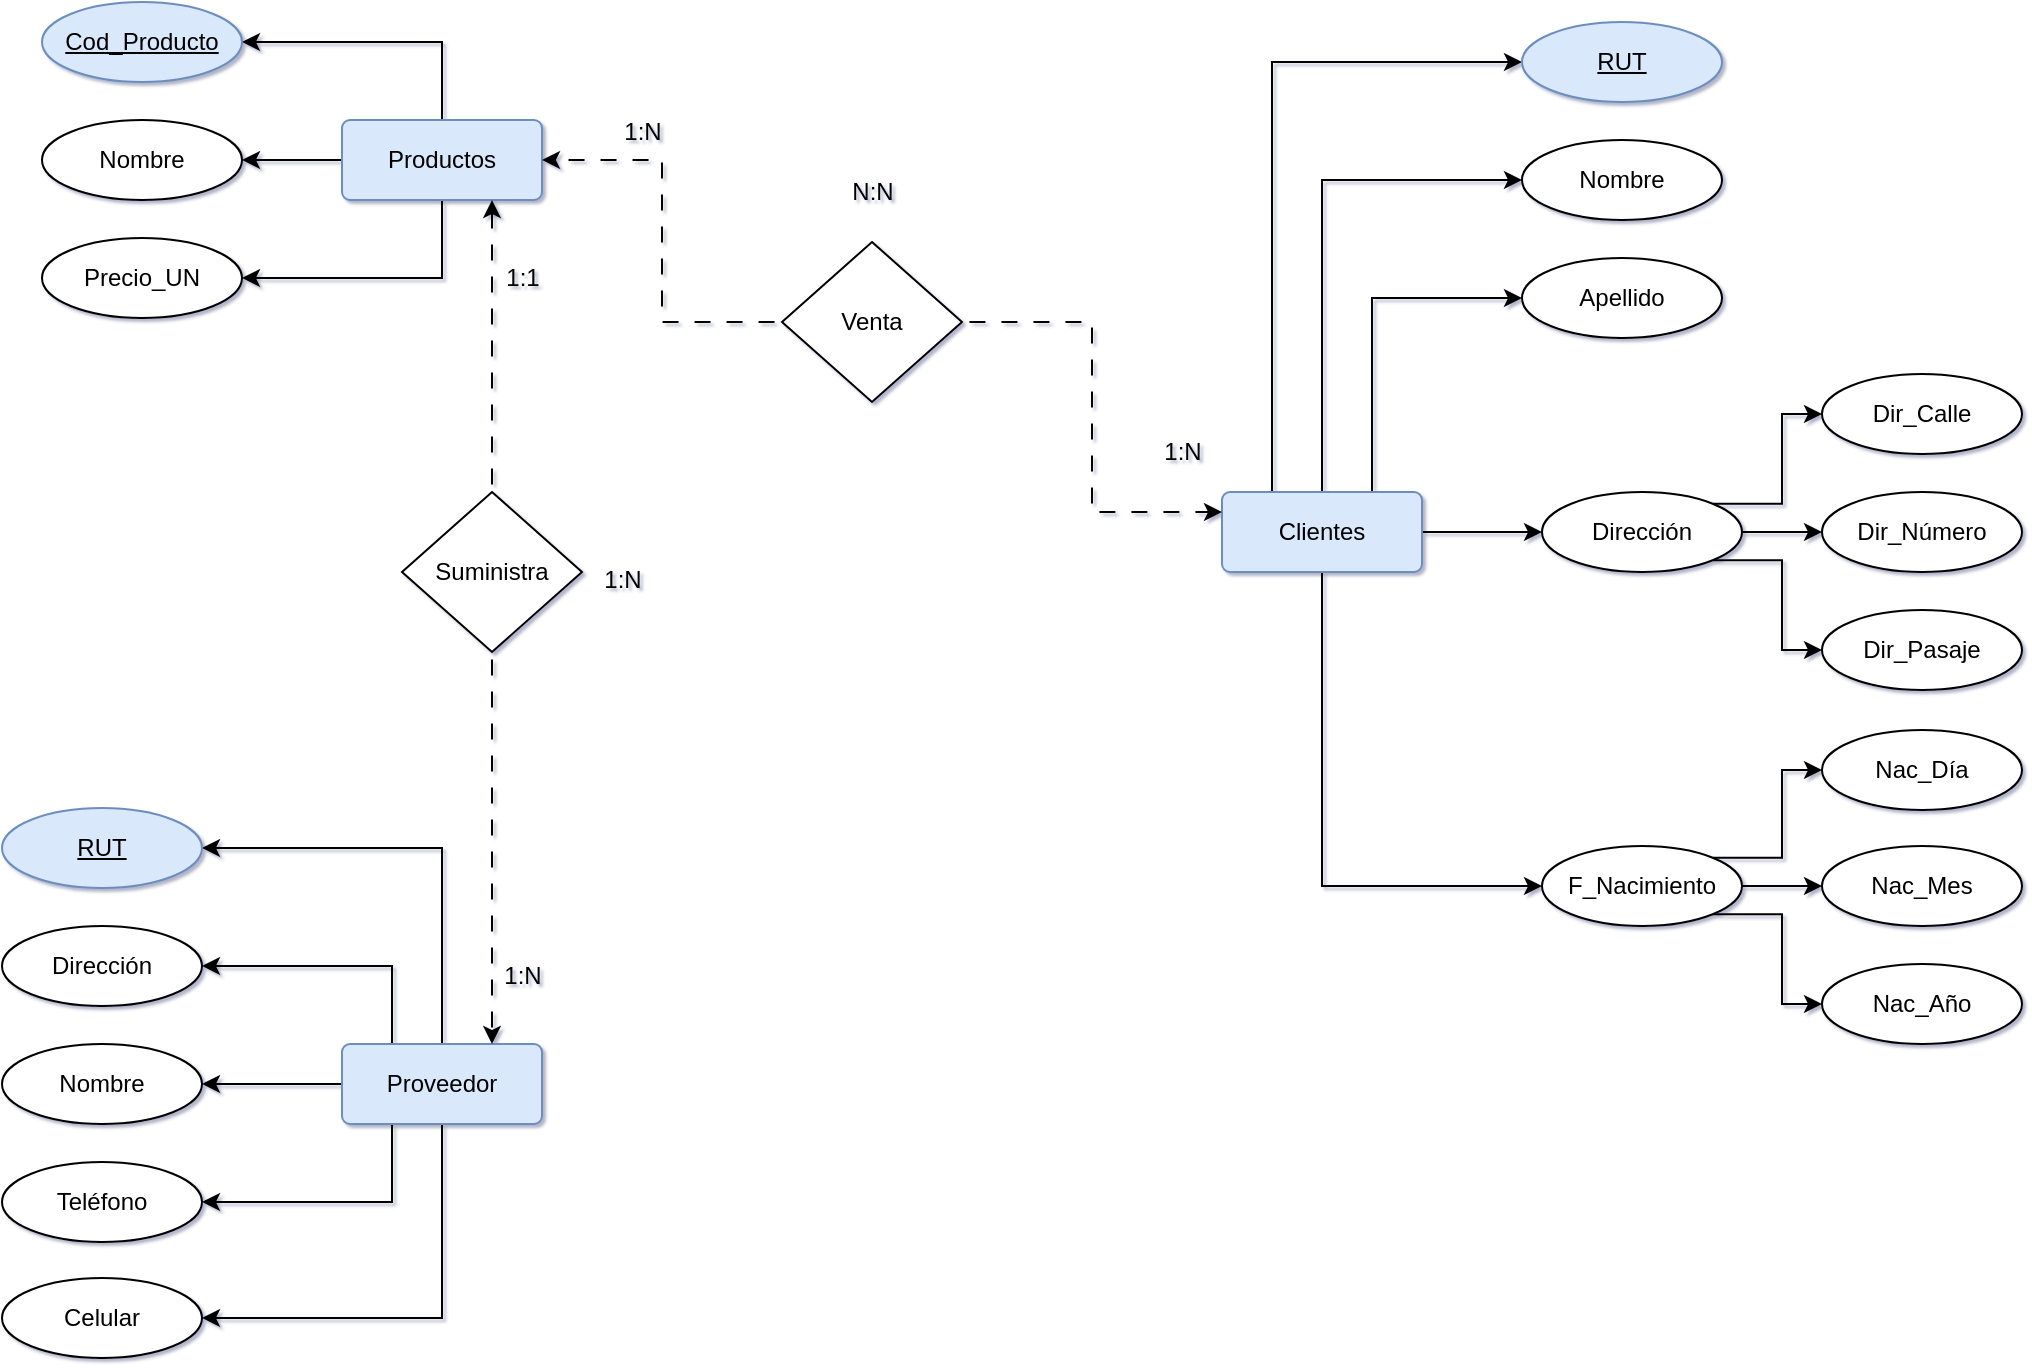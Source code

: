 <mxfile version="24.7.7">
  <diagram name="Página-1" id="CggSqtY_3vcPkqHm6eQQ">
    <mxGraphModel dx="1434" dy="780" grid="1" gridSize="10" guides="1" tooltips="1" connect="1" arrows="1" fold="1" page="1" pageScale="1" pageWidth="1400" pageHeight="850" math="0" shadow="1">
      <root>
        <mxCell id="0" />
        <mxCell id="1" parent="0" />
        <mxCell id="rDGSPAEo0IZQt4CO5zlP-39" style="edgeStyle=orthogonalEdgeStyle;rounded=0;orthogonalLoop=1;jettySize=auto;html=1;exitX=0.5;exitY=0;exitDx=0;exitDy=0;entryX=1;entryY=0.5;entryDx=0;entryDy=0;" edge="1" parent="1" source="rDGSPAEo0IZQt4CO5zlP-2" target="rDGSPAEo0IZQt4CO5zlP-22">
          <mxGeometry relative="1" as="geometry" />
        </mxCell>
        <mxCell id="rDGSPAEo0IZQt4CO5zlP-40" style="edgeStyle=orthogonalEdgeStyle;rounded=0;orthogonalLoop=1;jettySize=auto;html=1;exitX=0;exitY=0.5;exitDx=0;exitDy=0;entryX=1;entryY=0.5;entryDx=0;entryDy=0;" edge="1" parent="1" source="rDGSPAEo0IZQt4CO5zlP-2" target="rDGSPAEo0IZQt4CO5zlP-20">
          <mxGeometry relative="1" as="geometry" />
        </mxCell>
        <mxCell id="rDGSPAEo0IZQt4CO5zlP-41" style="edgeStyle=orthogonalEdgeStyle;rounded=0;orthogonalLoop=1;jettySize=auto;html=1;exitX=0.5;exitY=1;exitDx=0;exitDy=0;entryX=1;entryY=0.5;entryDx=0;entryDy=0;" edge="1" parent="1" source="rDGSPAEo0IZQt4CO5zlP-2" target="rDGSPAEo0IZQt4CO5zlP-21">
          <mxGeometry relative="1" as="geometry" />
        </mxCell>
        <mxCell id="rDGSPAEo0IZQt4CO5zlP-2" value="Productos" style="rounded=1;arcSize=10;whiteSpace=wrap;html=1;align=center;fillColor=#dae8fc;strokeColor=#6c8ebf;" vertex="1" parent="1">
          <mxGeometry x="390" y="119" width="100" height="40" as="geometry" />
        </mxCell>
        <mxCell id="rDGSPAEo0IZQt4CO5zlP-32" style="edgeStyle=orthogonalEdgeStyle;rounded=0;orthogonalLoop=1;jettySize=auto;html=1;exitX=0.75;exitY=0;exitDx=0;exitDy=0;entryX=0;entryY=0.5;entryDx=0;entryDy=0;" edge="1" parent="1" source="rDGSPAEo0IZQt4CO5zlP-3" target="rDGSPAEo0IZQt4CO5zlP-8">
          <mxGeometry relative="1" as="geometry" />
        </mxCell>
        <mxCell id="rDGSPAEo0IZQt4CO5zlP-36" style="edgeStyle=orthogonalEdgeStyle;rounded=0;orthogonalLoop=1;jettySize=auto;html=1;exitX=0.5;exitY=0;exitDx=0;exitDy=0;entryX=0;entryY=0.5;entryDx=0;entryDy=0;" edge="1" parent="1" source="rDGSPAEo0IZQt4CO5zlP-3" target="rDGSPAEo0IZQt4CO5zlP-7">
          <mxGeometry relative="1" as="geometry" />
        </mxCell>
        <mxCell id="rDGSPAEo0IZQt4CO5zlP-37" style="edgeStyle=orthogonalEdgeStyle;rounded=0;orthogonalLoop=1;jettySize=auto;html=1;exitX=0.25;exitY=0;exitDx=0;exitDy=0;entryX=0;entryY=0.5;entryDx=0;entryDy=0;" edge="1" parent="1" source="rDGSPAEo0IZQt4CO5zlP-3" target="rDGSPAEo0IZQt4CO5zlP-10">
          <mxGeometry relative="1" as="geometry" />
        </mxCell>
        <mxCell id="rDGSPAEo0IZQt4CO5zlP-70" style="edgeStyle=orthogonalEdgeStyle;rounded=0;orthogonalLoop=1;jettySize=auto;html=1;exitX=1;exitY=0.5;exitDx=0;exitDy=0;entryX=0;entryY=0.5;entryDx=0;entryDy=0;" edge="1" parent="1" source="rDGSPAEo0IZQt4CO5zlP-3" target="rDGSPAEo0IZQt4CO5zlP-67">
          <mxGeometry relative="1" as="geometry" />
        </mxCell>
        <mxCell id="rDGSPAEo0IZQt4CO5zlP-79" style="edgeStyle=orthogonalEdgeStyle;rounded=0;orthogonalLoop=1;jettySize=auto;html=1;exitX=0.5;exitY=1;exitDx=0;exitDy=0;entryX=0;entryY=0.5;entryDx=0;entryDy=0;" edge="1" parent="1" source="rDGSPAEo0IZQt4CO5zlP-3" target="rDGSPAEo0IZQt4CO5zlP-69">
          <mxGeometry relative="1" as="geometry" />
        </mxCell>
        <mxCell id="rDGSPAEo0IZQt4CO5zlP-3" value="Clientes" style="rounded=1;arcSize=10;whiteSpace=wrap;html=1;align=center;fillColor=#dae8fc;strokeColor=#6c8ebf;" vertex="1" parent="1">
          <mxGeometry x="830" y="305" width="100" height="40" as="geometry" />
        </mxCell>
        <mxCell id="rDGSPAEo0IZQt4CO5zlP-43" style="edgeStyle=orthogonalEdgeStyle;rounded=0;orthogonalLoop=1;jettySize=auto;html=1;exitX=0;exitY=0.5;exitDx=0;exitDy=0;entryX=1;entryY=0.5;entryDx=0;entryDy=0;" edge="1" parent="1" source="rDGSPAEo0IZQt4CO5zlP-5" target="rDGSPAEo0IZQt4CO5zlP-25">
          <mxGeometry relative="1" as="geometry" />
        </mxCell>
        <mxCell id="rDGSPAEo0IZQt4CO5zlP-44" style="edgeStyle=orthogonalEdgeStyle;rounded=0;orthogonalLoop=1;jettySize=auto;html=1;exitX=0.25;exitY=0;exitDx=0;exitDy=0;entryX=1;entryY=0.5;entryDx=0;entryDy=0;" edge="1" parent="1" source="rDGSPAEo0IZQt4CO5zlP-5" target="rDGSPAEo0IZQt4CO5zlP-24">
          <mxGeometry relative="1" as="geometry" />
        </mxCell>
        <mxCell id="rDGSPAEo0IZQt4CO5zlP-45" style="edgeStyle=orthogonalEdgeStyle;rounded=0;orthogonalLoop=1;jettySize=auto;html=1;exitX=0.5;exitY=0;exitDx=0;exitDy=0;entryX=1;entryY=0.5;entryDx=0;entryDy=0;" edge="1" parent="1" source="rDGSPAEo0IZQt4CO5zlP-5" target="rDGSPAEo0IZQt4CO5zlP-23">
          <mxGeometry relative="1" as="geometry" />
        </mxCell>
        <mxCell id="rDGSPAEo0IZQt4CO5zlP-46" style="edgeStyle=orthogonalEdgeStyle;rounded=0;orthogonalLoop=1;jettySize=auto;html=1;exitX=0.25;exitY=1;exitDx=0;exitDy=0;entryX=1;entryY=0.5;entryDx=0;entryDy=0;" edge="1" parent="1" source="rDGSPAEo0IZQt4CO5zlP-5" target="rDGSPAEo0IZQt4CO5zlP-26">
          <mxGeometry relative="1" as="geometry" />
        </mxCell>
        <mxCell id="rDGSPAEo0IZQt4CO5zlP-47" style="edgeStyle=orthogonalEdgeStyle;rounded=0;orthogonalLoop=1;jettySize=auto;html=1;exitX=0.5;exitY=1;exitDx=0;exitDy=0;entryX=1;entryY=0.5;entryDx=0;entryDy=0;" edge="1" parent="1" source="rDGSPAEo0IZQt4CO5zlP-5" target="rDGSPAEo0IZQt4CO5zlP-27">
          <mxGeometry relative="1" as="geometry" />
        </mxCell>
        <mxCell id="rDGSPAEo0IZQt4CO5zlP-5" value="Proveedor" style="rounded=1;arcSize=10;whiteSpace=wrap;html=1;align=center;fillColor=#dae8fc;strokeColor=#6c8ebf;" vertex="1" parent="1">
          <mxGeometry x="390" y="581" width="100" height="40" as="geometry" />
        </mxCell>
        <mxCell id="rDGSPAEo0IZQt4CO5zlP-7" value="Nombre" style="ellipse;whiteSpace=wrap;html=1;align=center;" vertex="1" parent="1">
          <mxGeometry x="980" y="129" width="100" height="40" as="geometry" />
        </mxCell>
        <mxCell id="rDGSPAEo0IZQt4CO5zlP-8" value="Apellido" style="ellipse;whiteSpace=wrap;html=1;align=center;" vertex="1" parent="1">
          <mxGeometry x="980" y="188" width="100" height="40" as="geometry" />
        </mxCell>
        <mxCell id="rDGSPAEo0IZQt4CO5zlP-10" value="RUT" style="ellipse;whiteSpace=wrap;html=1;align=center;fontStyle=4;fillColor=#dae8fc;strokeColor=#6c8ebf;" vertex="1" parent="1">
          <mxGeometry x="980" y="70" width="100" height="40" as="geometry" />
        </mxCell>
        <mxCell id="rDGSPAEo0IZQt4CO5zlP-12" value="Dir_Calle" style="ellipse;whiteSpace=wrap;html=1;align=center;" vertex="1" parent="1">
          <mxGeometry x="1130" y="246" width="100" height="40" as="geometry" />
        </mxCell>
        <mxCell id="rDGSPAEo0IZQt4CO5zlP-14" value="Dir_Número&lt;span style=&quot;color: rgba(0, 0, 0, 0); font-family: monospace; font-size: 0px; text-align: start; text-wrap: nowrap;&quot;&gt;%3CmxGraphModel%3E%3Croot%3E%3CmxCell%20id%3D%220%22%2F%3E%3CmxCell%20id%3D%221%22%20parent%3D%220%22%2F%3E%3CmxCell%20id%3D%222%22%20value%3D%22Dir_Calle%22%20style%3D%22ellipse%3BwhiteSpace%3Dwrap%3Bhtml%3D1%3Balign%3Dcenter%3B%22%20vertex%3D%221%22%20parent%3D%221%22%3E%3CmxGeometry%20x%3D%22540%22%20y%3D%22320%22%20width%3D%22100%22%20height%3D%2240%22%20as%3D%22geometry%22%2F%3E%3C%2FmxCell%3E%3C%2Froot%3E%3C%2FmxGraphModel%3E&lt;/span&gt;" style="ellipse;whiteSpace=wrap;html=1;align=center;" vertex="1" parent="1">
          <mxGeometry x="1130" y="305" width="100" height="40" as="geometry" />
        </mxCell>
        <mxCell id="rDGSPAEo0IZQt4CO5zlP-15" value="Dir_Pasaje" style="ellipse;whiteSpace=wrap;html=1;align=center;" vertex="1" parent="1">
          <mxGeometry x="1130" y="364" width="100" height="40" as="geometry" />
        </mxCell>
        <mxCell id="rDGSPAEo0IZQt4CO5zlP-16" value="Nac_Día" style="ellipse;whiteSpace=wrap;html=1;align=center;" vertex="1" parent="1">
          <mxGeometry x="1130" y="424" width="100" height="40" as="geometry" />
        </mxCell>
        <mxCell id="rDGSPAEo0IZQt4CO5zlP-17" value="Nac_Mes" style="ellipse;whiteSpace=wrap;html=1;align=center;" vertex="1" parent="1">
          <mxGeometry x="1130" y="482" width="100" height="40" as="geometry" />
        </mxCell>
        <mxCell id="rDGSPAEo0IZQt4CO5zlP-18" value="Nac_Año" style="ellipse;whiteSpace=wrap;html=1;align=center;" vertex="1" parent="1">
          <mxGeometry x="1130" y="541" width="100" height="40" as="geometry" />
        </mxCell>
        <mxCell id="rDGSPAEo0IZQt4CO5zlP-20" value="Nombre" style="ellipse;whiteSpace=wrap;html=1;align=center;" vertex="1" parent="1">
          <mxGeometry x="240" y="119" width="100" height="40" as="geometry" />
        </mxCell>
        <mxCell id="rDGSPAEo0IZQt4CO5zlP-21" value="Precio_UN" style="ellipse;whiteSpace=wrap;html=1;align=center;" vertex="1" parent="1">
          <mxGeometry x="240" y="178" width="100" height="40" as="geometry" />
        </mxCell>
        <mxCell id="rDGSPAEo0IZQt4CO5zlP-22" value="Cod_Producto" style="ellipse;whiteSpace=wrap;html=1;align=center;fontStyle=4;fillColor=#dae8fc;strokeColor=#6c8ebf;" vertex="1" parent="1">
          <mxGeometry x="240" y="60" width="100" height="40" as="geometry" />
        </mxCell>
        <mxCell id="rDGSPAEo0IZQt4CO5zlP-23" value="RUT" style="ellipse;whiteSpace=wrap;html=1;align=center;fontStyle=4;fillColor=#dae8fc;strokeColor=#6c8ebf;" vertex="1" parent="1">
          <mxGeometry x="220" y="463" width="100" height="40" as="geometry" />
        </mxCell>
        <mxCell id="rDGSPAEo0IZQt4CO5zlP-24" value="Dirección" style="ellipse;whiteSpace=wrap;html=1;align=center;" vertex="1" parent="1">
          <mxGeometry x="220" y="522" width="100" height="40" as="geometry" />
        </mxCell>
        <mxCell id="rDGSPAEo0IZQt4CO5zlP-25" value="Nombre" style="ellipse;whiteSpace=wrap;html=1;align=center;" vertex="1" parent="1">
          <mxGeometry x="220" y="581" width="100" height="40" as="geometry" />
        </mxCell>
        <mxCell id="rDGSPAEo0IZQt4CO5zlP-26" value="Teléfono" style="ellipse;whiteSpace=wrap;html=1;align=center;" vertex="1" parent="1">
          <mxGeometry x="220" y="640" width="100" height="40" as="geometry" />
        </mxCell>
        <mxCell id="rDGSPAEo0IZQt4CO5zlP-27" value="Celular" style="ellipse;whiteSpace=wrap;html=1;align=center;" vertex="1" parent="1">
          <mxGeometry x="220" y="698" width="100" height="40" as="geometry" />
        </mxCell>
        <mxCell id="rDGSPAEo0IZQt4CO5zlP-52" style="edgeStyle=orthogonalEdgeStyle;rounded=0;orthogonalLoop=1;jettySize=auto;html=1;exitX=0;exitY=0.5;exitDx=0;exitDy=0;entryX=1;entryY=0.5;entryDx=0;entryDy=0;flowAnimation=1;" edge="1" parent="1" source="rDGSPAEo0IZQt4CO5zlP-49" target="rDGSPAEo0IZQt4CO5zlP-2">
          <mxGeometry relative="1" as="geometry" />
        </mxCell>
        <mxCell id="rDGSPAEo0IZQt4CO5zlP-56" style="edgeStyle=orthogonalEdgeStyle;rounded=0;orthogonalLoop=1;jettySize=auto;html=1;exitX=1;exitY=0.5;exitDx=0;exitDy=0;entryX=0;entryY=0.25;entryDx=0;entryDy=0;flowAnimation=1;" edge="1" parent="1" source="rDGSPAEo0IZQt4CO5zlP-49" target="rDGSPAEo0IZQt4CO5zlP-3">
          <mxGeometry relative="1" as="geometry" />
        </mxCell>
        <mxCell id="rDGSPAEo0IZQt4CO5zlP-49" value="Venta" style="shape=rhombus;perimeter=rhombusPerimeter;whiteSpace=wrap;html=1;align=center;" vertex="1" parent="1">
          <mxGeometry x="610" y="180" width="90" height="80" as="geometry" />
        </mxCell>
        <mxCell id="rDGSPAEo0IZQt4CO5zlP-59" style="edgeStyle=orthogonalEdgeStyle;rounded=0;orthogonalLoop=1;jettySize=auto;html=1;exitX=0.5;exitY=0;exitDx=0;exitDy=0;entryX=0.75;entryY=1;entryDx=0;entryDy=0;flowAnimation=1;" edge="1" parent="1" source="rDGSPAEo0IZQt4CO5zlP-50" target="rDGSPAEo0IZQt4CO5zlP-2">
          <mxGeometry relative="1" as="geometry" />
        </mxCell>
        <mxCell id="rDGSPAEo0IZQt4CO5zlP-60" style="edgeStyle=orthogonalEdgeStyle;rounded=0;orthogonalLoop=1;jettySize=auto;html=1;exitX=0.5;exitY=1;exitDx=0;exitDy=0;entryX=0.75;entryY=0;entryDx=0;entryDy=0;flowAnimation=1;" edge="1" parent="1" source="rDGSPAEo0IZQt4CO5zlP-50" target="rDGSPAEo0IZQt4CO5zlP-5">
          <mxGeometry relative="1" as="geometry" />
        </mxCell>
        <mxCell id="rDGSPAEo0IZQt4CO5zlP-50" value="Suministra" style="shape=rhombus;perimeter=rhombusPerimeter;whiteSpace=wrap;html=1;align=center;" vertex="1" parent="1">
          <mxGeometry x="420" y="305" width="90" height="80" as="geometry" />
        </mxCell>
        <mxCell id="rDGSPAEo0IZQt4CO5zlP-61" value="1:N" style="text;html=1;align=center;verticalAlign=middle;resizable=0;points=[];autosize=1;strokeColor=none;fillColor=none;shadow=0;glass=0;" vertex="1" parent="1">
          <mxGeometry x="460" y="532" width="40" height="30" as="geometry" />
        </mxCell>
        <mxCell id="rDGSPAEo0IZQt4CO5zlP-62" value="1:1" style="text;html=1;align=center;verticalAlign=middle;resizable=0;points=[];autosize=1;strokeColor=none;fillColor=none;shadow=0;glass=0;" vertex="1" parent="1">
          <mxGeometry x="460" y="183" width="40" height="30" as="geometry" />
        </mxCell>
        <mxCell id="rDGSPAEo0IZQt4CO5zlP-63" value="1:N" style="text;html=1;align=center;verticalAlign=middle;resizable=0;points=[];autosize=1;strokeColor=none;fillColor=none;shadow=0;glass=0;" vertex="1" parent="1">
          <mxGeometry x="510" y="334" width="40" height="30" as="geometry" />
        </mxCell>
        <mxCell id="rDGSPAEo0IZQt4CO5zlP-64" value="1:N" style="text;html=1;align=center;verticalAlign=middle;resizable=0;points=[];autosize=1;strokeColor=none;fillColor=none;shadow=0;glass=0;" vertex="1" parent="1">
          <mxGeometry x="520" y="110" width="40" height="30" as="geometry" />
        </mxCell>
        <mxCell id="rDGSPAEo0IZQt4CO5zlP-65" value="1:N" style="text;html=1;align=center;verticalAlign=middle;resizable=0;points=[];autosize=1;strokeColor=none;fillColor=none;shadow=0;glass=0;" vertex="1" parent="1">
          <mxGeometry x="790" y="270" width="40" height="30" as="geometry" />
        </mxCell>
        <mxCell id="rDGSPAEo0IZQt4CO5zlP-66" value="N:N" style="text;html=1;align=center;verticalAlign=middle;resizable=0;points=[];autosize=1;strokeColor=none;fillColor=none;shadow=0;glass=0;" vertex="1" parent="1">
          <mxGeometry x="635" y="140" width="40" height="30" as="geometry" />
        </mxCell>
        <mxCell id="rDGSPAEo0IZQt4CO5zlP-71" style="edgeStyle=orthogonalEdgeStyle;rounded=0;orthogonalLoop=1;jettySize=auto;html=1;exitX=1;exitY=0;exitDx=0;exitDy=0;entryX=0;entryY=0.5;entryDx=0;entryDy=0;" edge="1" parent="1" source="rDGSPAEo0IZQt4CO5zlP-67" target="rDGSPAEo0IZQt4CO5zlP-12">
          <mxGeometry relative="1" as="geometry" />
        </mxCell>
        <mxCell id="rDGSPAEo0IZQt4CO5zlP-72" style="edgeStyle=orthogonalEdgeStyle;rounded=0;orthogonalLoop=1;jettySize=auto;html=1;exitX=1;exitY=0.5;exitDx=0;exitDy=0;entryX=0;entryY=0.5;entryDx=0;entryDy=0;" edge="1" parent="1" source="rDGSPAEo0IZQt4CO5zlP-67" target="rDGSPAEo0IZQt4CO5zlP-14">
          <mxGeometry relative="1" as="geometry" />
        </mxCell>
        <mxCell id="rDGSPAEo0IZQt4CO5zlP-73" style="edgeStyle=orthogonalEdgeStyle;rounded=0;orthogonalLoop=1;jettySize=auto;html=1;exitX=1;exitY=1;exitDx=0;exitDy=0;entryX=0;entryY=0.5;entryDx=0;entryDy=0;" edge="1" parent="1" source="rDGSPAEo0IZQt4CO5zlP-67" target="rDGSPAEo0IZQt4CO5zlP-15">
          <mxGeometry relative="1" as="geometry" />
        </mxCell>
        <mxCell id="rDGSPAEo0IZQt4CO5zlP-67" value="Dirección" style="ellipse;whiteSpace=wrap;html=1;align=center;" vertex="1" parent="1">
          <mxGeometry x="990" y="305" width="100" height="40" as="geometry" />
        </mxCell>
        <mxCell id="rDGSPAEo0IZQt4CO5zlP-74" style="edgeStyle=orthogonalEdgeStyle;rounded=0;orthogonalLoop=1;jettySize=auto;html=1;exitX=1;exitY=0;exitDx=0;exitDy=0;entryX=0;entryY=0.5;entryDx=0;entryDy=0;" edge="1" parent="1" source="rDGSPAEo0IZQt4CO5zlP-69" target="rDGSPAEo0IZQt4CO5zlP-16">
          <mxGeometry relative="1" as="geometry" />
        </mxCell>
        <mxCell id="rDGSPAEo0IZQt4CO5zlP-75" style="edgeStyle=orthogonalEdgeStyle;rounded=0;orthogonalLoop=1;jettySize=auto;html=1;exitX=1;exitY=0.5;exitDx=0;exitDy=0;entryX=0;entryY=0.5;entryDx=0;entryDy=0;" edge="1" parent="1" source="rDGSPAEo0IZQt4CO5zlP-69" target="rDGSPAEo0IZQt4CO5zlP-17">
          <mxGeometry relative="1" as="geometry" />
        </mxCell>
        <mxCell id="rDGSPAEo0IZQt4CO5zlP-78" style="edgeStyle=orthogonalEdgeStyle;rounded=0;orthogonalLoop=1;jettySize=auto;html=1;exitX=1;exitY=1;exitDx=0;exitDy=0;entryX=0;entryY=0.5;entryDx=0;entryDy=0;" edge="1" parent="1" source="rDGSPAEo0IZQt4CO5zlP-69" target="rDGSPAEo0IZQt4CO5zlP-18">
          <mxGeometry relative="1" as="geometry" />
        </mxCell>
        <mxCell id="rDGSPAEo0IZQt4CO5zlP-69" value="F_Nacimiento" style="ellipse;whiteSpace=wrap;html=1;align=center;" vertex="1" parent="1">
          <mxGeometry x="990" y="482" width="100" height="40" as="geometry" />
        </mxCell>
      </root>
    </mxGraphModel>
  </diagram>
</mxfile>
